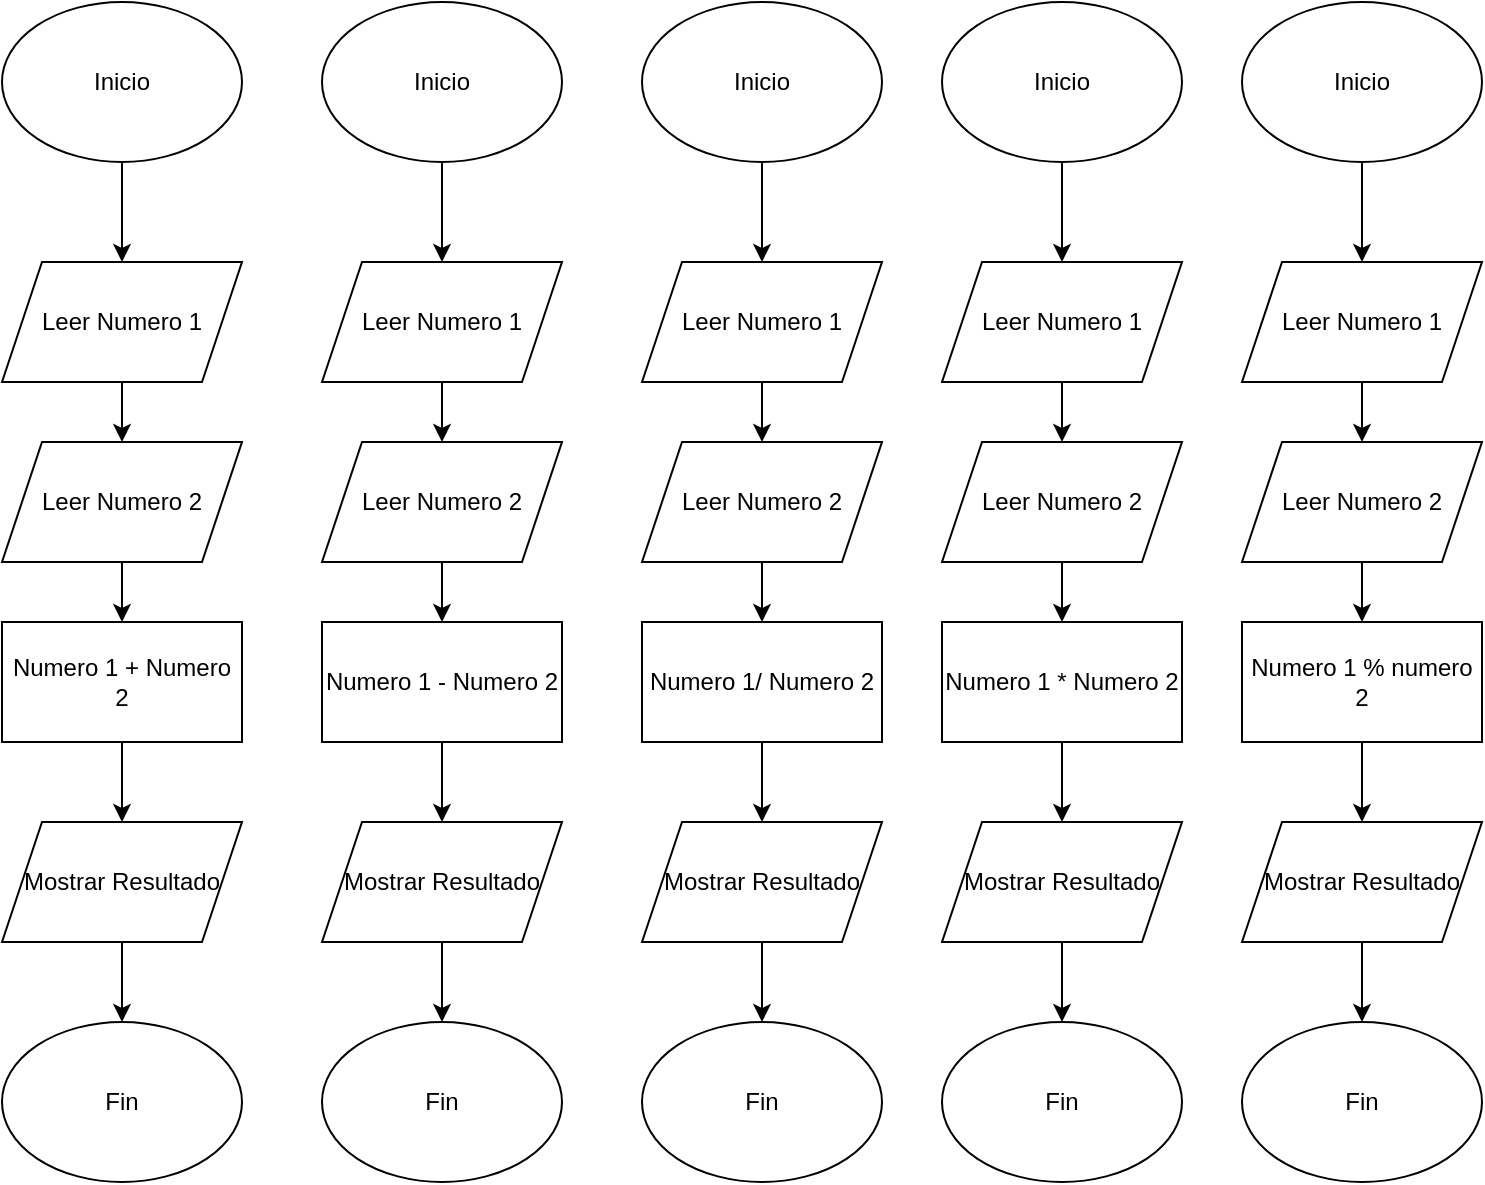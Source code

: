 <mxfile version="24.7.6">
  <diagram name="Página-1" id="mZMLwdk1vzJ0gxywWGvc">
    <mxGraphModel dx="1187" dy="638" grid="1" gridSize="10" guides="1" tooltips="1" connect="1" arrows="1" fold="1" page="1" pageScale="1" pageWidth="827" pageHeight="1169" math="0" shadow="0">
      <root>
        <mxCell id="0" />
        <mxCell id="1" parent="0" />
        <mxCell id="Hc6VC3opGxffa_iz3hQU-3" value="" style="edgeStyle=orthogonalEdgeStyle;rounded=0;orthogonalLoop=1;jettySize=auto;html=1;" edge="1" parent="1" source="Hc6VC3opGxffa_iz3hQU-1" target="Hc6VC3opGxffa_iz3hQU-2">
          <mxGeometry relative="1" as="geometry" />
        </mxCell>
        <mxCell id="Hc6VC3opGxffa_iz3hQU-1" value="Inicio" style="ellipse;whiteSpace=wrap;html=1;" vertex="1" parent="1">
          <mxGeometry x="20" y="20" width="120" height="80" as="geometry" />
        </mxCell>
        <mxCell id="Hc6VC3opGxffa_iz3hQU-5" value="" style="edgeStyle=orthogonalEdgeStyle;rounded=0;orthogonalLoop=1;jettySize=auto;html=1;" edge="1" parent="1" source="Hc6VC3opGxffa_iz3hQU-2" target="Hc6VC3opGxffa_iz3hQU-4">
          <mxGeometry relative="1" as="geometry" />
        </mxCell>
        <mxCell id="Hc6VC3opGxffa_iz3hQU-2" value="Leer Numero 1" style="shape=parallelogram;perimeter=parallelogramPerimeter;whiteSpace=wrap;html=1;fixedSize=1;" vertex="1" parent="1">
          <mxGeometry x="20" y="150" width="120" height="60" as="geometry" />
        </mxCell>
        <mxCell id="Hc6VC3opGxffa_iz3hQU-7" value="" style="edgeStyle=orthogonalEdgeStyle;rounded=0;orthogonalLoop=1;jettySize=auto;html=1;" edge="1" parent="1" source="Hc6VC3opGxffa_iz3hQU-4" target="Hc6VC3opGxffa_iz3hQU-6">
          <mxGeometry relative="1" as="geometry" />
        </mxCell>
        <mxCell id="Hc6VC3opGxffa_iz3hQU-4" value="Leer Numero 2" style="shape=parallelogram;perimeter=parallelogramPerimeter;whiteSpace=wrap;html=1;fixedSize=1;" vertex="1" parent="1">
          <mxGeometry x="20" y="240" width="120" height="60" as="geometry" />
        </mxCell>
        <mxCell id="Hc6VC3opGxffa_iz3hQU-9" value="" style="edgeStyle=orthogonalEdgeStyle;rounded=0;orthogonalLoop=1;jettySize=auto;html=1;" edge="1" parent="1" source="Hc6VC3opGxffa_iz3hQU-6" target="Hc6VC3opGxffa_iz3hQU-8">
          <mxGeometry relative="1" as="geometry" />
        </mxCell>
        <mxCell id="Hc6VC3opGxffa_iz3hQU-6" value="Numero 1 + Numero 2" style="whiteSpace=wrap;html=1;" vertex="1" parent="1">
          <mxGeometry x="20" y="330" width="120" height="60" as="geometry" />
        </mxCell>
        <mxCell id="Hc6VC3opGxffa_iz3hQU-13" value="" style="edgeStyle=orthogonalEdgeStyle;rounded=0;orthogonalLoop=1;jettySize=auto;html=1;" edge="1" parent="1" source="Hc6VC3opGxffa_iz3hQU-8" target="Hc6VC3opGxffa_iz3hQU-12">
          <mxGeometry relative="1" as="geometry" />
        </mxCell>
        <mxCell id="Hc6VC3opGxffa_iz3hQU-8" value="Mostrar Resultado" style="shape=parallelogram;perimeter=parallelogramPerimeter;whiteSpace=wrap;html=1;fixedSize=1;" vertex="1" parent="1">
          <mxGeometry x="20" y="430" width="120" height="60" as="geometry" />
        </mxCell>
        <mxCell id="Hc6VC3opGxffa_iz3hQU-12" value="Fin" style="ellipse;whiteSpace=wrap;html=1;" vertex="1" parent="1">
          <mxGeometry x="20" y="530" width="120" height="80" as="geometry" />
        </mxCell>
        <mxCell id="Hc6VC3opGxffa_iz3hQU-15" value="" style="edgeStyle=orthogonalEdgeStyle;rounded=0;orthogonalLoop=1;jettySize=auto;html=1;" edge="1" source="Hc6VC3opGxffa_iz3hQU-16" target="Hc6VC3opGxffa_iz3hQU-18" parent="1">
          <mxGeometry relative="1" as="geometry" />
        </mxCell>
        <mxCell id="Hc6VC3opGxffa_iz3hQU-16" value="Inicio" style="ellipse;whiteSpace=wrap;html=1;" vertex="1" parent="1">
          <mxGeometry x="180" y="20" width="120" height="80" as="geometry" />
        </mxCell>
        <mxCell id="Hc6VC3opGxffa_iz3hQU-17" value="" style="edgeStyle=orthogonalEdgeStyle;rounded=0;orthogonalLoop=1;jettySize=auto;html=1;" edge="1" source="Hc6VC3opGxffa_iz3hQU-18" target="Hc6VC3opGxffa_iz3hQU-20" parent="1">
          <mxGeometry relative="1" as="geometry" />
        </mxCell>
        <mxCell id="Hc6VC3opGxffa_iz3hQU-18" value="Leer Numero 1" style="shape=parallelogram;perimeter=parallelogramPerimeter;whiteSpace=wrap;html=1;fixedSize=1;" vertex="1" parent="1">
          <mxGeometry x="180" y="150" width="120" height="60" as="geometry" />
        </mxCell>
        <mxCell id="Hc6VC3opGxffa_iz3hQU-19" value="" style="edgeStyle=orthogonalEdgeStyle;rounded=0;orthogonalLoop=1;jettySize=auto;html=1;" edge="1" source="Hc6VC3opGxffa_iz3hQU-20" target="Hc6VC3opGxffa_iz3hQU-22" parent="1">
          <mxGeometry relative="1" as="geometry" />
        </mxCell>
        <mxCell id="Hc6VC3opGxffa_iz3hQU-20" value="Leer Numero 2" style="shape=parallelogram;perimeter=parallelogramPerimeter;whiteSpace=wrap;html=1;fixedSize=1;" vertex="1" parent="1">
          <mxGeometry x="180" y="240" width="120" height="60" as="geometry" />
        </mxCell>
        <mxCell id="Hc6VC3opGxffa_iz3hQU-21" value="" style="edgeStyle=orthogonalEdgeStyle;rounded=0;orthogonalLoop=1;jettySize=auto;html=1;" edge="1" source="Hc6VC3opGxffa_iz3hQU-22" target="Hc6VC3opGxffa_iz3hQU-24" parent="1">
          <mxGeometry relative="1" as="geometry" />
        </mxCell>
        <mxCell id="Hc6VC3opGxffa_iz3hQU-22" value="Numero 1 - Numero 2" style="whiteSpace=wrap;html=1;" vertex="1" parent="1">
          <mxGeometry x="180" y="330" width="120" height="60" as="geometry" />
        </mxCell>
        <mxCell id="Hc6VC3opGxffa_iz3hQU-23" value="" style="edgeStyle=orthogonalEdgeStyle;rounded=0;orthogonalLoop=1;jettySize=auto;html=1;" edge="1" source="Hc6VC3opGxffa_iz3hQU-24" target="Hc6VC3opGxffa_iz3hQU-25" parent="1">
          <mxGeometry relative="1" as="geometry" />
        </mxCell>
        <mxCell id="Hc6VC3opGxffa_iz3hQU-24" value="Mostrar Resultado" style="shape=parallelogram;perimeter=parallelogramPerimeter;whiteSpace=wrap;html=1;fixedSize=1;" vertex="1" parent="1">
          <mxGeometry x="180" y="430" width="120" height="60" as="geometry" />
        </mxCell>
        <mxCell id="Hc6VC3opGxffa_iz3hQU-25" value="Fin" style="ellipse;whiteSpace=wrap;html=1;" vertex="1" parent="1">
          <mxGeometry x="180" y="530" width="120" height="80" as="geometry" />
        </mxCell>
        <mxCell id="Hc6VC3opGxffa_iz3hQU-26" value="" style="edgeStyle=orthogonalEdgeStyle;rounded=0;orthogonalLoop=1;jettySize=auto;html=1;" edge="1" source="Hc6VC3opGxffa_iz3hQU-27" target="Hc6VC3opGxffa_iz3hQU-29" parent="1">
          <mxGeometry relative="1" as="geometry" />
        </mxCell>
        <mxCell id="Hc6VC3opGxffa_iz3hQU-27" value="Inicio" style="ellipse;whiteSpace=wrap;html=1;" vertex="1" parent="1">
          <mxGeometry x="340" y="20" width="120" height="80" as="geometry" />
        </mxCell>
        <mxCell id="Hc6VC3opGxffa_iz3hQU-28" value="" style="edgeStyle=orthogonalEdgeStyle;rounded=0;orthogonalLoop=1;jettySize=auto;html=1;" edge="1" source="Hc6VC3opGxffa_iz3hQU-29" target="Hc6VC3opGxffa_iz3hQU-31" parent="1">
          <mxGeometry relative="1" as="geometry" />
        </mxCell>
        <mxCell id="Hc6VC3opGxffa_iz3hQU-29" value="Leer Numero 1" style="shape=parallelogram;perimeter=parallelogramPerimeter;whiteSpace=wrap;html=1;fixedSize=1;" vertex="1" parent="1">
          <mxGeometry x="340" y="150" width="120" height="60" as="geometry" />
        </mxCell>
        <mxCell id="Hc6VC3opGxffa_iz3hQU-30" value="" style="edgeStyle=orthogonalEdgeStyle;rounded=0;orthogonalLoop=1;jettySize=auto;html=1;" edge="1" source="Hc6VC3opGxffa_iz3hQU-31" target="Hc6VC3opGxffa_iz3hQU-33" parent="1">
          <mxGeometry relative="1" as="geometry" />
        </mxCell>
        <mxCell id="Hc6VC3opGxffa_iz3hQU-31" value="Leer Numero 2" style="shape=parallelogram;perimeter=parallelogramPerimeter;whiteSpace=wrap;html=1;fixedSize=1;" vertex="1" parent="1">
          <mxGeometry x="340" y="240" width="120" height="60" as="geometry" />
        </mxCell>
        <mxCell id="Hc6VC3opGxffa_iz3hQU-32" value="" style="edgeStyle=orthogonalEdgeStyle;rounded=0;orthogonalLoop=1;jettySize=auto;html=1;" edge="1" source="Hc6VC3opGxffa_iz3hQU-33" target="Hc6VC3opGxffa_iz3hQU-35" parent="1">
          <mxGeometry relative="1" as="geometry" />
        </mxCell>
        <mxCell id="Hc6VC3opGxffa_iz3hQU-33" value="Numero 1/ Numero 2" style="whiteSpace=wrap;html=1;" vertex="1" parent="1">
          <mxGeometry x="340" y="330" width="120" height="60" as="geometry" />
        </mxCell>
        <mxCell id="Hc6VC3opGxffa_iz3hQU-34" value="" style="edgeStyle=orthogonalEdgeStyle;rounded=0;orthogonalLoop=1;jettySize=auto;html=1;" edge="1" source="Hc6VC3opGxffa_iz3hQU-35" target="Hc6VC3opGxffa_iz3hQU-36" parent="1">
          <mxGeometry relative="1" as="geometry" />
        </mxCell>
        <mxCell id="Hc6VC3opGxffa_iz3hQU-35" value="Mostrar Resultado" style="shape=parallelogram;perimeter=parallelogramPerimeter;whiteSpace=wrap;html=1;fixedSize=1;" vertex="1" parent="1">
          <mxGeometry x="340" y="430" width="120" height="60" as="geometry" />
        </mxCell>
        <mxCell id="Hc6VC3opGxffa_iz3hQU-36" value="Fin" style="ellipse;whiteSpace=wrap;html=1;" vertex="1" parent="1">
          <mxGeometry x="340" y="530" width="120" height="80" as="geometry" />
        </mxCell>
        <mxCell id="Hc6VC3opGxffa_iz3hQU-37" value="" style="edgeStyle=orthogonalEdgeStyle;rounded=0;orthogonalLoop=1;jettySize=auto;html=1;" edge="1" source="Hc6VC3opGxffa_iz3hQU-38" target="Hc6VC3opGxffa_iz3hQU-40" parent="1">
          <mxGeometry relative="1" as="geometry" />
        </mxCell>
        <mxCell id="Hc6VC3opGxffa_iz3hQU-38" value="Inicio" style="ellipse;whiteSpace=wrap;html=1;" vertex="1" parent="1">
          <mxGeometry x="490" y="20" width="120" height="80" as="geometry" />
        </mxCell>
        <mxCell id="Hc6VC3opGxffa_iz3hQU-39" value="" style="edgeStyle=orthogonalEdgeStyle;rounded=0;orthogonalLoop=1;jettySize=auto;html=1;" edge="1" source="Hc6VC3opGxffa_iz3hQU-40" target="Hc6VC3opGxffa_iz3hQU-42" parent="1">
          <mxGeometry relative="1" as="geometry" />
        </mxCell>
        <mxCell id="Hc6VC3opGxffa_iz3hQU-40" value="Leer Numero 1" style="shape=parallelogram;perimeter=parallelogramPerimeter;whiteSpace=wrap;html=1;fixedSize=1;" vertex="1" parent="1">
          <mxGeometry x="490" y="150" width="120" height="60" as="geometry" />
        </mxCell>
        <mxCell id="Hc6VC3opGxffa_iz3hQU-41" value="" style="edgeStyle=orthogonalEdgeStyle;rounded=0;orthogonalLoop=1;jettySize=auto;html=1;" edge="1" source="Hc6VC3opGxffa_iz3hQU-42" target="Hc6VC3opGxffa_iz3hQU-44" parent="1">
          <mxGeometry relative="1" as="geometry" />
        </mxCell>
        <mxCell id="Hc6VC3opGxffa_iz3hQU-42" value="Leer Numero 2" style="shape=parallelogram;perimeter=parallelogramPerimeter;whiteSpace=wrap;html=1;fixedSize=1;" vertex="1" parent="1">
          <mxGeometry x="490" y="240" width="120" height="60" as="geometry" />
        </mxCell>
        <mxCell id="Hc6VC3opGxffa_iz3hQU-43" value="" style="edgeStyle=orthogonalEdgeStyle;rounded=0;orthogonalLoop=1;jettySize=auto;html=1;" edge="1" source="Hc6VC3opGxffa_iz3hQU-44" target="Hc6VC3opGxffa_iz3hQU-46" parent="1">
          <mxGeometry relative="1" as="geometry" />
        </mxCell>
        <mxCell id="Hc6VC3opGxffa_iz3hQU-44" value="Numero 1 * Numero 2" style="whiteSpace=wrap;html=1;" vertex="1" parent="1">
          <mxGeometry x="490" y="330" width="120" height="60" as="geometry" />
        </mxCell>
        <mxCell id="Hc6VC3opGxffa_iz3hQU-45" value="" style="edgeStyle=orthogonalEdgeStyle;rounded=0;orthogonalLoop=1;jettySize=auto;html=1;" edge="1" source="Hc6VC3opGxffa_iz3hQU-46" target="Hc6VC3opGxffa_iz3hQU-47" parent="1">
          <mxGeometry relative="1" as="geometry" />
        </mxCell>
        <mxCell id="Hc6VC3opGxffa_iz3hQU-46" value="Mostrar Resultado" style="shape=parallelogram;perimeter=parallelogramPerimeter;whiteSpace=wrap;html=1;fixedSize=1;" vertex="1" parent="1">
          <mxGeometry x="490" y="430" width="120" height="60" as="geometry" />
        </mxCell>
        <mxCell id="Hc6VC3opGxffa_iz3hQU-47" value="Fin" style="ellipse;whiteSpace=wrap;html=1;" vertex="1" parent="1">
          <mxGeometry x="490" y="530" width="120" height="80" as="geometry" />
        </mxCell>
        <mxCell id="Hc6VC3opGxffa_iz3hQU-48" value="" style="edgeStyle=orthogonalEdgeStyle;rounded=0;orthogonalLoop=1;jettySize=auto;html=1;" edge="1" source="Hc6VC3opGxffa_iz3hQU-49" target="Hc6VC3opGxffa_iz3hQU-51" parent="1">
          <mxGeometry relative="1" as="geometry" />
        </mxCell>
        <mxCell id="Hc6VC3opGxffa_iz3hQU-49" value="Inicio" style="ellipse;whiteSpace=wrap;html=1;" vertex="1" parent="1">
          <mxGeometry x="640" y="20" width="120" height="80" as="geometry" />
        </mxCell>
        <mxCell id="Hc6VC3opGxffa_iz3hQU-50" value="" style="edgeStyle=orthogonalEdgeStyle;rounded=0;orthogonalLoop=1;jettySize=auto;html=1;" edge="1" source="Hc6VC3opGxffa_iz3hQU-51" target="Hc6VC3opGxffa_iz3hQU-53" parent="1">
          <mxGeometry relative="1" as="geometry" />
        </mxCell>
        <mxCell id="Hc6VC3opGxffa_iz3hQU-51" value="Leer Numero 1" style="shape=parallelogram;perimeter=parallelogramPerimeter;whiteSpace=wrap;html=1;fixedSize=1;" vertex="1" parent="1">
          <mxGeometry x="640" y="150" width="120" height="60" as="geometry" />
        </mxCell>
        <mxCell id="Hc6VC3opGxffa_iz3hQU-52" value="" style="edgeStyle=orthogonalEdgeStyle;rounded=0;orthogonalLoop=1;jettySize=auto;html=1;" edge="1" source="Hc6VC3opGxffa_iz3hQU-53" target="Hc6VC3opGxffa_iz3hQU-55" parent="1">
          <mxGeometry relative="1" as="geometry" />
        </mxCell>
        <mxCell id="Hc6VC3opGxffa_iz3hQU-53" value="Leer Numero 2" style="shape=parallelogram;perimeter=parallelogramPerimeter;whiteSpace=wrap;html=1;fixedSize=1;" vertex="1" parent="1">
          <mxGeometry x="640" y="240" width="120" height="60" as="geometry" />
        </mxCell>
        <mxCell id="Hc6VC3opGxffa_iz3hQU-54" value="" style="edgeStyle=orthogonalEdgeStyle;rounded=0;orthogonalLoop=1;jettySize=auto;html=1;" edge="1" source="Hc6VC3opGxffa_iz3hQU-55" target="Hc6VC3opGxffa_iz3hQU-57" parent="1">
          <mxGeometry relative="1" as="geometry" />
        </mxCell>
        <mxCell id="Hc6VC3opGxffa_iz3hQU-55" value="Numero 1 % numero 2" style="whiteSpace=wrap;html=1;" vertex="1" parent="1">
          <mxGeometry x="640" y="330" width="120" height="60" as="geometry" />
        </mxCell>
        <mxCell id="Hc6VC3opGxffa_iz3hQU-56" value="" style="edgeStyle=orthogonalEdgeStyle;rounded=0;orthogonalLoop=1;jettySize=auto;html=1;" edge="1" source="Hc6VC3opGxffa_iz3hQU-57" target="Hc6VC3opGxffa_iz3hQU-58" parent="1">
          <mxGeometry relative="1" as="geometry" />
        </mxCell>
        <mxCell id="Hc6VC3opGxffa_iz3hQU-57" value="Mostrar Resultado" style="shape=parallelogram;perimeter=parallelogramPerimeter;whiteSpace=wrap;html=1;fixedSize=1;" vertex="1" parent="1">
          <mxGeometry x="640" y="430" width="120" height="60" as="geometry" />
        </mxCell>
        <mxCell id="Hc6VC3opGxffa_iz3hQU-58" value="Fin" style="ellipse;whiteSpace=wrap;html=1;" vertex="1" parent="1">
          <mxGeometry x="640" y="530" width="120" height="80" as="geometry" />
        </mxCell>
      </root>
    </mxGraphModel>
  </diagram>
</mxfile>
